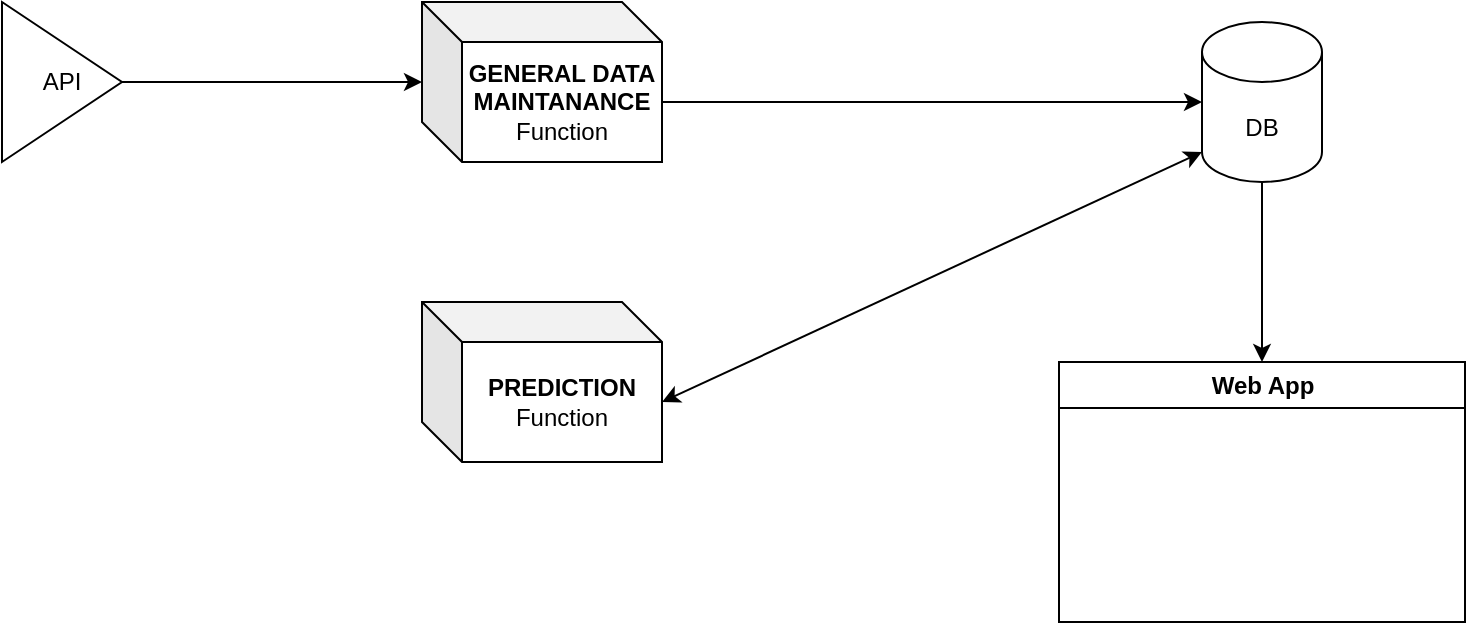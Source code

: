 <mxfile version="22.0.3" type="device">
  <diagram name="Page-1" id="01-O-CJ8qfdSRU9QeJL9">
    <mxGraphModel dx="1050" dy="621" grid="1" gridSize="10" guides="1" tooltips="1" connect="1" arrows="1" fold="1" page="1" pageScale="1" pageWidth="850" pageHeight="1100" math="0" shadow="0">
      <root>
        <mxCell id="0" />
        <mxCell id="1" parent="0" />
        <mxCell id="p-CFsSPgVYC3gJEAXPK2-1" value="API" style="triangle;whiteSpace=wrap;html=1;" parent="1" vertex="1">
          <mxGeometry x="59" y="420" width="60" height="80" as="geometry" />
        </mxCell>
        <mxCell id="p-CFsSPgVYC3gJEAXPK2-2" value="&lt;b&gt;GENERAL DATA MAINTANANCE&lt;br&gt;&lt;/b&gt;Function" style="shape=cube;whiteSpace=wrap;html=1;boundedLbl=1;backgroundOutline=1;darkOpacity=0.05;darkOpacity2=0.1;" parent="1" vertex="1">
          <mxGeometry x="269" y="420" width="120" height="80" as="geometry" />
        </mxCell>
        <mxCell id="ZuVNilGDr7_60jIisnjq-7" style="edgeStyle=none;rounded=0;orthogonalLoop=1;jettySize=auto;html=1;exitX=0.5;exitY=1;exitDx=0;exitDy=0;exitPerimeter=0;entryX=0.5;entryY=0;entryDx=0;entryDy=0;" edge="1" parent="1" source="p-CFsSPgVYC3gJEAXPK2-3" target="p-CFsSPgVYC3gJEAXPK2-4">
          <mxGeometry relative="1" as="geometry" />
        </mxCell>
        <mxCell id="p-CFsSPgVYC3gJEAXPK2-3" value="DB" style="shape=cylinder3;whiteSpace=wrap;html=1;boundedLbl=1;backgroundOutline=1;size=15;" parent="1" vertex="1">
          <mxGeometry x="659" y="430" width="60" height="80" as="geometry" />
        </mxCell>
        <mxCell id="p-CFsSPgVYC3gJEAXPK2-4" value="Web App" style="swimlane;whiteSpace=wrap;html=1;startSize=23;" parent="1" vertex="1">
          <mxGeometry x="587.5" y="600" width="203" height="130" as="geometry" />
        </mxCell>
        <mxCell id="p-CFsSPgVYC3gJEAXPK2-6" value="" style="endArrow=classic;html=1;rounded=0;entryX=0;entryY=0;entryDx=0;entryDy=30;entryPerimeter=0;exitX=1;exitY=0.5;exitDx=0;exitDy=0;" parent="1" source="p-CFsSPgVYC3gJEAXPK2-1" edge="1">
          <mxGeometry width="50" height="50" relative="1" as="geometry">
            <mxPoint x="119" y="480" as="sourcePoint" />
            <mxPoint x="269" y="460" as="targetPoint" />
          </mxGeometry>
        </mxCell>
        <mxCell id="p-CFsSPgVYC3gJEAXPK2-11" value="&lt;b&gt;PREDICTION&lt;/b&gt;&lt;br&gt;Function" style="shape=cube;whiteSpace=wrap;html=1;boundedLbl=1;backgroundOutline=1;darkOpacity=0.05;darkOpacity2=0.1;" parent="1" vertex="1">
          <mxGeometry x="269" y="570" width="120" height="80" as="geometry" />
        </mxCell>
        <mxCell id="ZuVNilGDr7_60jIisnjq-1" style="edgeStyle=orthogonalEdgeStyle;rounded=0;orthogonalLoop=1;jettySize=auto;html=1;exitX=0;exitY=0;exitDx=120;exitDy=50;exitPerimeter=0;entryX=0;entryY=0.5;entryDx=0;entryDy=0;entryPerimeter=0;" edge="1" parent="1" source="p-CFsSPgVYC3gJEAXPK2-2" target="p-CFsSPgVYC3gJEAXPK2-3">
          <mxGeometry relative="1" as="geometry" />
        </mxCell>
        <mxCell id="ZuVNilGDr7_60jIisnjq-6" style="edgeStyle=none;rounded=0;orthogonalLoop=1;jettySize=auto;html=1;exitX=0;exitY=0;exitDx=120;exitDy=50;exitPerimeter=0;entryX=0;entryY=1;entryDx=0;entryDy=-15;entryPerimeter=0;startArrow=classic;startFill=1;endArrow=classic;endFill=1;" edge="1" parent="1" source="p-CFsSPgVYC3gJEAXPK2-11" target="p-CFsSPgVYC3gJEAXPK2-3">
          <mxGeometry relative="1" as="geometry" />
        </mxCell>
      </root>
    </mxGraphModel>
  </diagram>
</mxfile>
